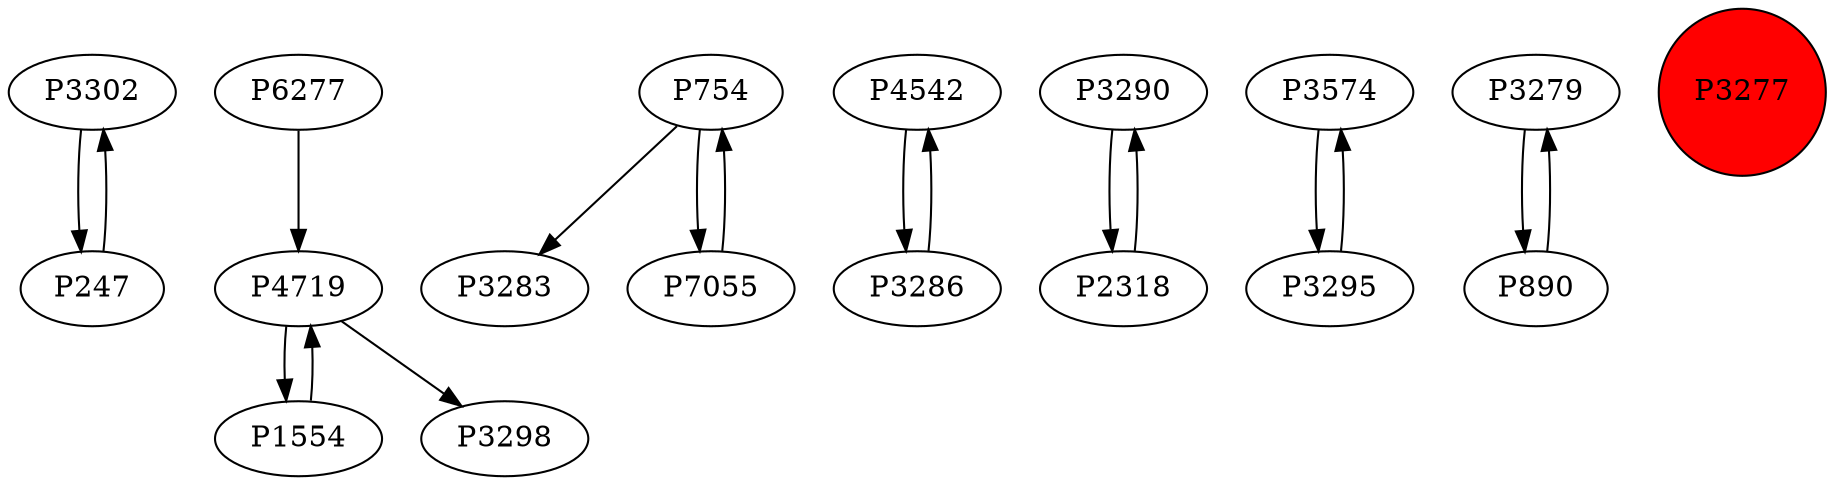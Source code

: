 digraph {
	P3302 -> P247
	P4719 -> P1554
	P754 -> P3283
	P4719 -> P3298
	P4542 -> P3286
	P3290 -> P2318
	P3286 -> P4542
	P2318 -> P3290
	P7055 -> P754
	P3574 -> P3295
	P247 -> P3302
	P3295 -> P3574
	P3279 -> P890
	P6277 -> P4719
	P890 -> P3279
	P1554 -> P4719
	P754 -> P7055
	P3277 [shape=circle]
	P3277 [style=filled]
	P3277 [fillcolor=red]
}